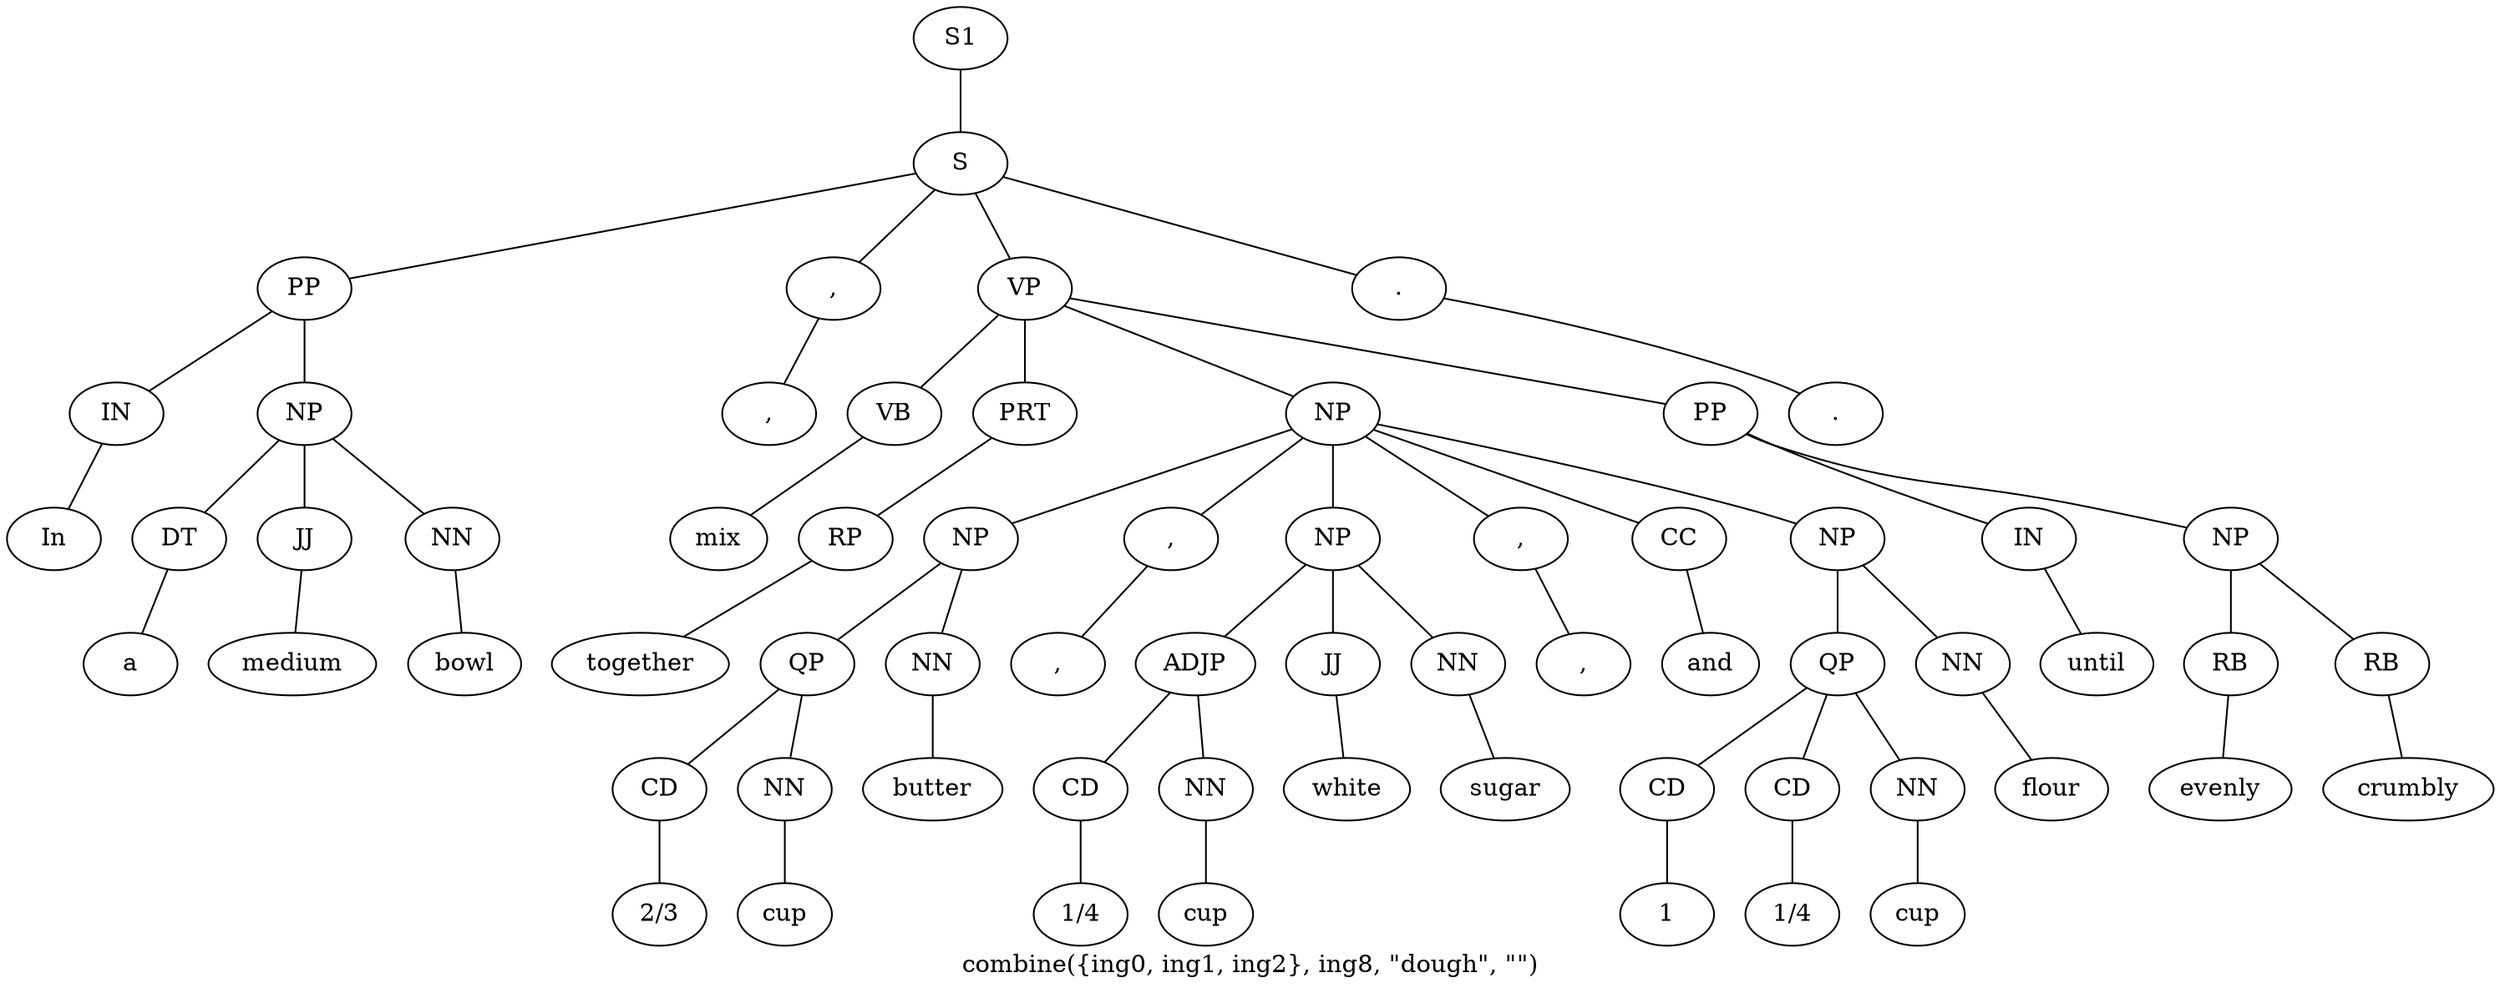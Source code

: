 graph SyntaxGraph {
	label = "combine({ing0, ing1, ing2}, ing8, \"dough\", \"\")";
	Node0 [label="S1"];
	Node1 [label="S"];
	Node2 [label="PP"];
	Node3 [label="IN"];
	Node4 [label="In"];
	Node5 [label="NP"];
	Node6 [label="DT"];
	Node7 [label="a"];
	Node8 [label="JJ"];
	Node9 [label="medium"];
	Node10 [label="NN"];
	Node11 [label="bowl"];
	Node12 [label=","];
	Node13 [label=","];
	Node14 [label="VP"];
	Node15 [label="VB"];
	Node16 [label="mix"];
	Node17 [label="PRT"];
	Node18 [label="RP"];
	Node19 [label="together"];
	Node20 [label="NP"];
	Node21 [label="NP"];
	Node22 [label="QP"];
	Node23 [label="CD"];
	Node24 [label="2/3"];
	Node25 [label="NN"];
	Node26 [label="cup"];
	Node27 [label="NN"];
	Node28 [label="butter"];
	Node29 [label=","];
	Node30 [label=","];
	Node31 [label="NP"];
	Node32 [label="ADJP"];
	Node33 [label="CD"];
	Node34 [label="1/4"];
	Node35 [label="NN"];
	Node36 [label="cup"];
	Node37 [label="JJ"];
	Node38 [label="white"];
	Node39 [label="NN"];
	Node40 [label="sugar"];
	Node41 [label=","];
	Node42 [label=","];
	Node43 [label="CC"];
	Node44 [label="and"];
	Node45 [label="NP"];
	Node46 [label="QP"];
	Node47 [label="CD"];
	Node48 [label="1"];
	Node49 [label="CD"];
	Node50 [label="1/4"];
	Node51 [label="NN"];
	Node52 [label="cup"];
	Node53 [label="NN"];
	Node54 [label="flour"];
	Node55 [label="PP"];
	Node56 [label="IN"];
	Node57 [label="until"];
	Node58 [label="NP"];
	Node59 [label="RB"];
	Node60 [label="evenly"];
	Node61 [label="RB"];
	Node62 [label="crumbly"];
	Node63 [label="."];
	Node64 [label="."];

	Node0 -- Node1;
	Node1 -- Node2;
	Node1 -- Node12;
	Node1 -- Node14;
	Node1 -- Node63;
	Node2 -- Node3;
	Node2 -- Node5;
	Node3 -- Node4;
	Node5 -- Node6;
	Node5 -- Node8;
	Node5 -- Node10;
	Node6 -- Node7;
	Node8 -- Node9;
	Node10 -- Node11;
	Node12 -- Node13;
	Node14 -- Node15;
	Node14 -- Node17;
	Node14 -- Node20;
	Node14 -- Node55;
	Node15 -- Node16;
	Node17 -- Node18;
	Node18 -- Node19;
	Node20 -- Node21;
	Node20 -- Node29;
	Node20 -- Node31;
	Node20 -- Node41;
	Node20 -- Node43;
	Node20 -- Node45;
	Node21 -- Node22;
	Node21 -- Node27;
	Node22 -- Node23;
	Node22 -- Node25;
	Node23 -- Node24;
	Node25 -- Node26;
	Node27 -- Node28;
	Node29 -- Node30;
	Node31 -- Node32;
	Node31 -- Node37;
	Node31 -- Node39;
	Node32 -- Node33;
	Node32 -- Node35;
	Node33 -- Node34;
	Node35 -- Node36;
	Node37 -- Node38;
	Node39 -- Node40;
	Node41 -- Node42;
	Node43 -- Node44;
	Node45 -- Node46;
	Node45 -- Node53;
	Node46 -- Node47;
	Node46 -- Node49;
	Node46 -- Node51;
	Node47 -- Node48;
	Node49 -- Node50;
	Node51 -- Node52;
	Node53 -- Node54;
	Node55 -- Node56;
	Node55 -- Node58;
	Node56 -- Node57;
	Node58 -- Node59;
	Node58 -- Node61;
	Node59 -- Node60;
	Node61 -- Node62;
	Node63 -- Node64;
}